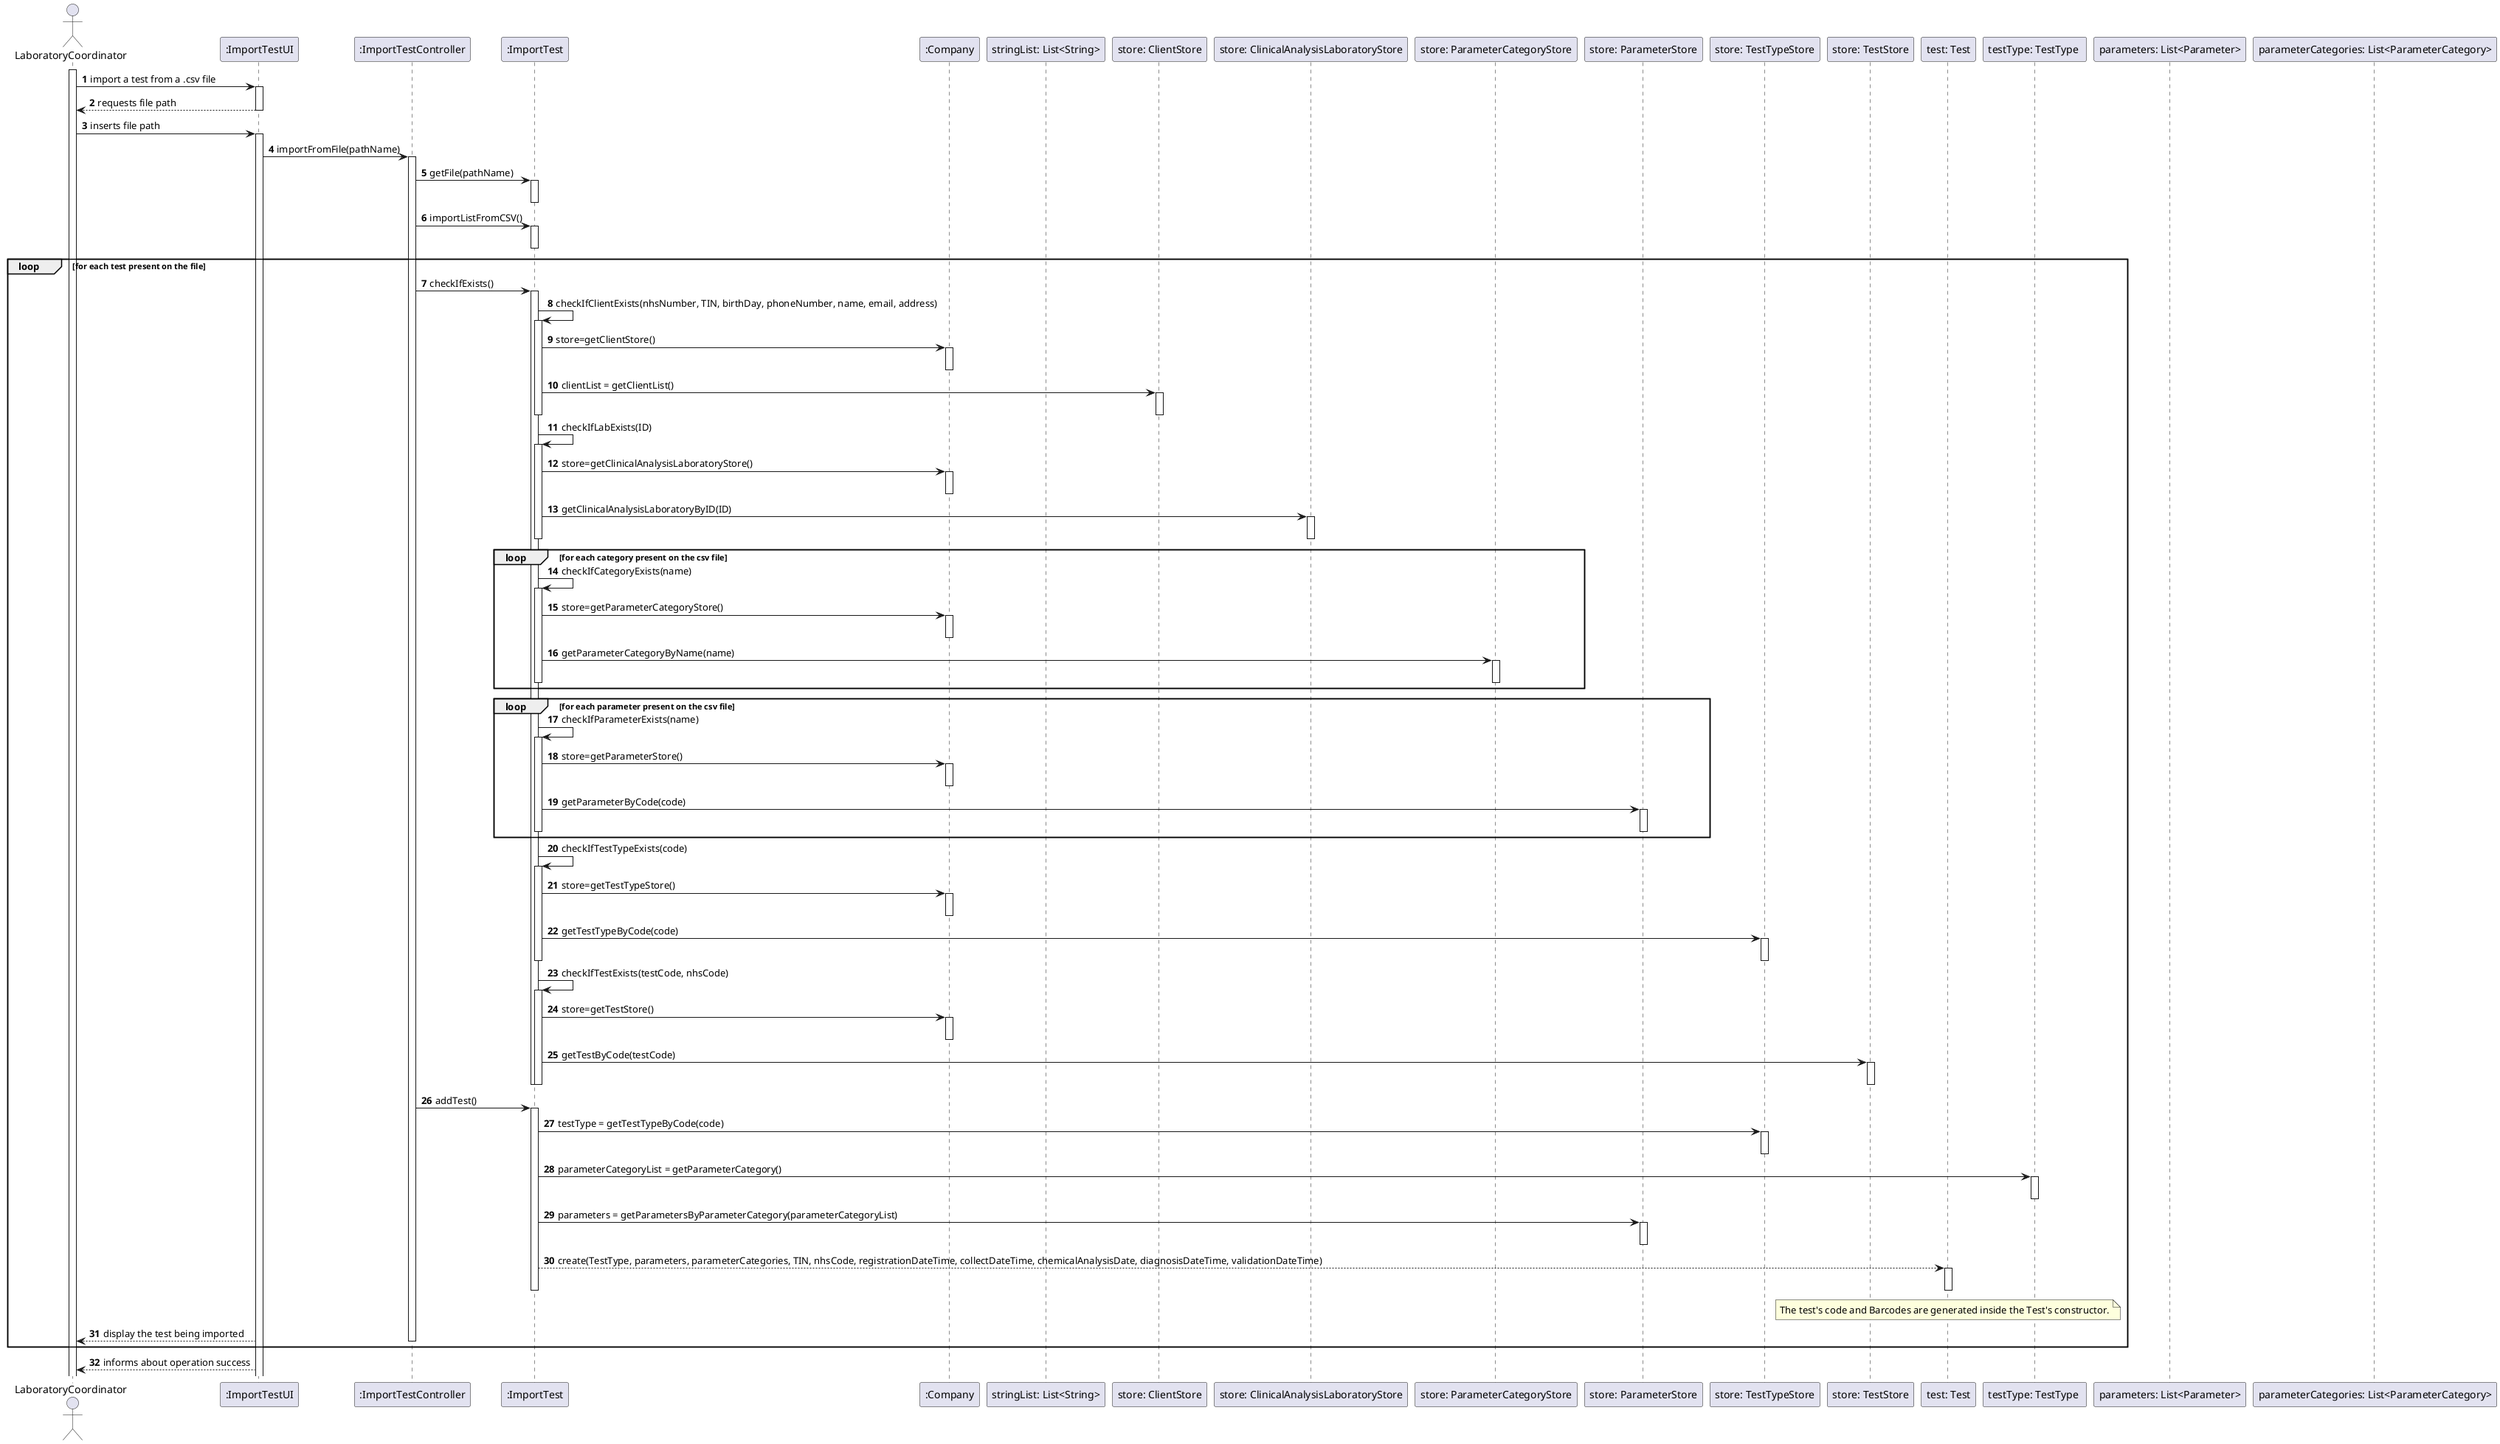 @startuml
autonumber

actor "LaboratoryCoordinator" as labC
activate labC

participant ":ImportTestUI" as ImportTestUI
participant ":ImportTestController" as ImportTestController
participant ":ImportTest" as ImportTest
participant ":Company" as Company
participant "stringList: List<String>" as stringList
participant "store: ClientStore" as ClientStore
participant "store: ClinicalAnalysisLaboratoryStore" as CALStore
participant "store: ParameterCategoryStore" as ParameterCategoryStore
participant "store: ParameterStore" as ParameterStore
participant "store: TestTypeStore" as TestTypeStore
participant "store: TestStore" as TestStore
participant "test: Test" as Test
participant "testType: TestType " as TestType
participant "parameters: List<Parameter>" as parameterList
participant "parameterCategories: List<ParameterCategory>" as parameterCategoryList


labC -> ImportTestUI : import a test from a .csv file
activate ImportTestUI

ImportTestUI --> labC : requests file path
deactivate ImportTestUI

labC -> ImportTestUI : inserts file path
activate ImportTestUI


ImportTestUI -> ImportTestController : importFromFile(pathName)
activate ImportTestController


ImportTestController -> ImportTest  : getFile(pathName)
activate ImportTest
deactivate ImportTest


ImportTestController -> ImportTest   : importListFromCSV()
activate ImportTest
deactivate ImportTest

loop for each test present on the file
ImportTestController -> ImportTest : checkIfExists()
activate ImportTest


ImportTest -> ImportTest ++: checkIfClientExists(nhsNumber, TIN, birthDay, phoneNumber, name, email, address)
ImportTest -> Company : store=getClientStore()
activate Company
deactivate Company
ImportTest -> ClientStore : clientList = getClientList()
activate ClientStore
deactivate ClientStore
deactivate ImportTest


ImportTest -> ImportTest ++: checkIfLabExists(ID)
ImportTest -> Company : store=getClinicalAnalysisLaboratoryStore()
activate Company
deactivate Company
ImportTest -> CALStore : getClinicalAnalysisLaboratoryByID(ID)
activate CALStore
deactivate CALStore
deactivate ImportTest


loop for each category present on the csv file
ImportTest -> ImportTest ++: checkIfCategoryExists(name)
ImportTest -> Company : store=getParameterCategoryStore()
activate Company
deactivate Company
ImportTest -> ParameterCategoryStore : getParameterCategoryByName(name)
activate ParameterCategoryStore
deactivate ParameterCategoryStore
deactivate ImportTest
end


loop for each parameter present on the csv file
ImportTest -> ImportTest ++: checkIfParameterExists(name)
ImportTest -> Company : store=getParameterStore()
activate Company
deactivate Company
ImportTest -> ParameterStore : getParameterByCode(code)
activate ParameterStore
deactivate ParameterStore
deactivate ImportTest
end


ImportTest -> ImportTest ++: checkIfTestTypeExists(code)
ImportTest -> Company : store=getTestTypeStore()
activate Company
deactivate Company
ImportTest -> TestTypeStore : getTestTypeByCode(code)
activate TestTypeStore
deactivate TestTypeStore
deactivate ImportTest


ImportTest -> ImportTest ++: checkIfTestExists(testCode, nhsCode)
ImportTest -> Company : store=getTestStore()
activate Company
deactivate Company
ImportTest -> TestStore : getTestByCode(testCode)
activate TestStore
deactivate TestStore
deactivate ImportTest


deactivate ImportTest

ImportTestController -> ImportTest : addTest()
activate ImportTest


ImportTest -> TestTypeStore : testType = getTestTypeByCode(code)
activate TestTypeStore
deactivate TestTypeStore

ImportTest -> TestType : parameterCategoryList = getParameterCategory()
activate TestType
deactivate TestType

ImportTest -> ParameterStore : parameters = getParametersByParameterCategory(parameterCategoryList)
activate ParameterStore
deactivate ParameterStore

ImportTest --> Test : create(TestType, parameters, parameterCategories, TIN, nhsCode, registrationDateTime, collectDateTime, chemicalAnalysisDate, diagnosisDateTime, validationDateTime)
activate Test
deactivate Test


note over Test : The test's code and Barcodes are generated inside the Test's constructor.

deactivate ImportTest


ImportTestUI --> labC : display the test being imported
deactivate ImportTestController
end


ImportTestUI --> labC : informs about operation success
@enduml